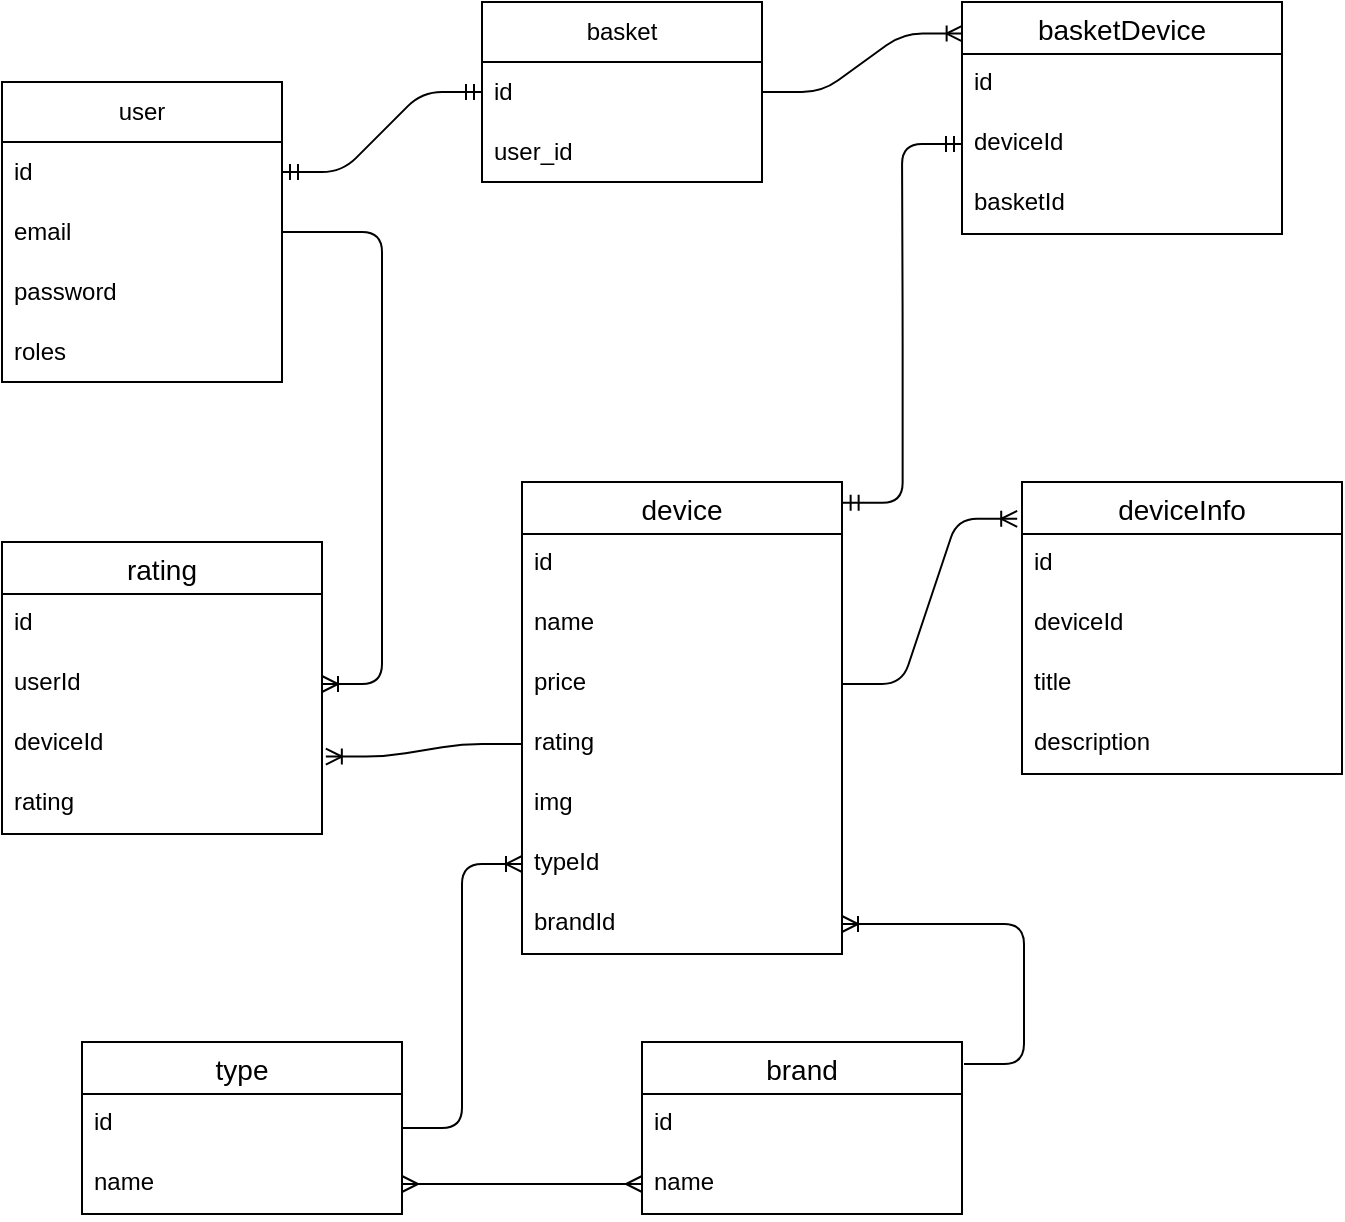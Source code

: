 <mxfile version="21.2.1" type="github">
  <diagram name="Страница 1" id="thOpk9RJh2J_s7iEtzKq">
    <mxGraphModel dx="2304" dy="860" grid="1" gridSize="10" guides="1" tooltips="1" connect="1" arrows="1" fold="1" page="1" pageScale="1" pageWidth="1169" pageHeight="827" math="0" shadow="0">
      <root>
        <mxCell id="0" />
        <mxCell id="1" parent="0" />
        <mxCell id="F12x9u6eLu2WkWQMWVk_-1" value="user" style="swimlane;fontStyle=0;childLayout=stackLayout;horizontal=1;startSize=30;horizontalStack=0;resizeParent=1;resizeParentMax=0;resizeLast=0;collapsible=1;marginBottom=0;whiteSpace=wrap;html=1;" vertex="1" parent="1">
          <mxGeometry x="40" y="120" width="140" height="150" as="geometry" />
        </mxCell>
        <mxCell id="F12x9u6eLu2WkWQMWVk_-2" value="id" style="text;strokeColor=none;fillColor=none;align=left;verticalAlign=middle;spacingLeft=4;spacingRight=4;overflow=hidden;points=[[0,0.5],[1,0.5]];portConstraint=eastwest;rotatable=0;whiteSpace=wrap;html=1;" vertex="1" parent="F12x9u6eLu2WkWQMWVk_-1">
          <mxGeometry y="30" width="140" height="30" as="geometry" />
        </mxCell>
        <mxCell id="F12x9u6eLu2WkWQMWVk_-3" value="email" style="text;strokeColor=none;fillColor=none;align=left;verticalAlign=middle;spacingLeft=4;spacingRight=4;overflow=hidden;points=[[0,0.5],[1,0.5]];portConstraint=eastwest;rotatable=0;whiteSpace=wrap;html=1;" vertex="1" parent="F12x9u6eLu2WkWQMWVk_-1">
          <mxGeometry y="60" width="140" height="30" as="geometry" />
        </mxCell>
        <mxCell id="F12x9u6eLu2WkWQMWVk_-4" value="password" style="text;strokeColor=none;fillColor=none;align=left;verticalAlign=middle;spacingLeft=4;spacingRight=4;overflow=hidden;points=[[0,0.5],[1,0.5]];portConstraint=eastwest;rotatable=0;whiteSpace=wrap;html=1;" vertex="1" parent="F12x9u6eLu2WkWQMWVk_-1">
          <mxGeometry y="90" width="140" height="30" as="geometry" />
        </mxCell>
        <mxCell id="F12x9u6eLu2WkWQMWVk_-5" value="roles" style="text;strokeColor=none;fillColor=none;align=left;verticalAlign=middle;spacingLeft=4;spacingRight=4;overflow=hidden;points=[[0,0.5],[1,0.5]];portConstraint=eastwest;rotatable=0;whiteSpace=wrap;html=1;" vertex="1" parent="F12x9u6eLu2WkWQMWVk_-1">
          <mxGeometry y="120" width="140" height="30" as="geometry" />
        </mxCell>
        <mxCell id="F12x9u6eLu2WkWQMWVk_-6" value="basket" style="swimlane;fontStyle=0;childLayout=stackLayout;horizontal=1;startSize=30;horizontalStack=0;resizeParent=1;resizeParentMax=0;resizeLast=0;collapsible=1;marginBottom=0;whiteSpace=wrap;html=1;" vertex="1" parent="1">
          <mxGeometry x="280" y="80" width="140" height="90" as="geometry" />
        </mxCell>
        <mxCell id="F12x9u6eLu2WkWQMWVk_-7" value="id" style="text;strokeColor=none;fillColor=none;align=left;verticalAlign=middle;spacingLeft=4;spacingRight=4;overflow=hidden;points=[[0,0.5],[1,0.5]];portConstraint=eastwest;rotatable=0;whiteSpace=wrap;html=1;" vertex="1" parent="F12x9u6eLu2WkWQMWVk_-6">
          <mxGeometry y="30" width="140" height="30" as="geometry" />
        </mxCell>
        <mxCell id="F12x9u6eLu2WkWQMWVk_-8" value="user_id" style="text;strokeColor=none;fillColor=none;align=left;verticalAlign=middle;spacingLeft=4;spacingRight=4;overflow=hidden;points=[[0,0.5],[1,0.5]];portConstraint=eastwest;rotatable=0;whiteSpace=wrap;html=1;" vertex="1" parent="F12x9u6eLu2WkWQMWVk_-6">
          <mxGeometry y="60" width="140" height="30" as="geometry" />
        </mxCell>
        <mxCell id="F12x9u6eLu2WkWQMWVk_-10" value="" style="edgeStyle=entityRelationEdgeStyle;fontSize=12;html=1;endArrow=ERmandOne;startArrow=ERmandOne;rounded=1;exitX=1;exitY=0.5;exitDx=0;exitDy=0;entryX=0;entryY=0.5;entryDx=0;entryDy=0;" edge="1" parent="1" source="F12x9u6eLu2WkWQMWVk_-2" target="F12x9u6eLu2WkWQMWVk_-7">
          <mxGeometry width="100" height="100" relative="1" as="geometry">
            <mxPoint x="360" y="340" as="sourcePoint" />
            <mxPoint x="460" y="240" as="targetPoint" />
          </mxGeometry>
        </mxCell>
        <mxCell id="F12x9u6eLu2WkWQMWVk_-24" value="device" style="swimlane;fontStyle=0;childLayout=stackLayout;horizontal=1;startSize=26;horizontalStack=0;resizeParent=1;resizeParentMax=0;resizeLast=0;collapsible=1;marginBottom=0;align=center;fontSize=14;" vertex="1" parent="1">
          <mxGeometry x="300" y="320" width="160" height="236" as="geometry" />
        </mxCell>
        <mxCell id="F12x9u6eLu2WkWQMWVk_-25" value="id" style="text;strokeColor=none;fillColor=none;spacingLeft=4;spacingRight=4;overflow=hidden;rotatable=0;points=[[0,0.5],[1,0.5]];portConstraint=eastwest;fontSize=12;whiteSpace=wrap;html=1;" vertex="1" parent="F12x9u6eLu2WkWQMWVk_-24">
          <mxGeometry y="26" width="160" height="30" as="geometry" />
        </mxCell>
        <mxCell id="F12x9u6eLu2WkWQMWVk_-26" value="name" style="text;strokeColor=none;fillColor=none;spacingLeft=4;spacingRight=4;overflow=hidden;rotatable=0;points=[[0,0.5],[1,0.5]];portConstraint=eastwest;fontSize=12;whiteSpace=wrap;html=1;" vertex="1" parent="F12x9u6eLu2WkWQMWVk_-24">
          <mxGeometry y="56" width="160" height="30" as="geometry" />
        </mxCell>
        <mxCell id="F12x9u6eLu2WkWQMWVk_-32" value="price" style="text;strokeColor=none;fillColor=none;spacingLeft=4;spacingRight=4;overflow=hidden;rotatable=0;points=[[0,0.5],[1,0.5]];portConstraint=eastwest;fontSize=12;whiteSpace=wrap;html=1;" vertex="1" parent="F12x9u6eLu2WkWQMWVk_-24">
          <mxGeometry y="86" width="160" height="30" as="geometry" />
        </mxCell>
        <mxCell id="F12x9u6eLu2WkWQMWVk_-29" value="rating" style="text;strokeColor=none;fillColor=none;spacingLeft=4;spacingRight=4;overflow=hidden;rotatable=0;points=[[0,0.5],[1,0.5]];portConstraint=eastwest;fontSize=12;whiteSpace=wrap;html=1;" vertex="1" parent="F12x9u6eLu2WkWQMWVk_-24">
          <mxGeometry y="116" width="160" height="30" as="geometry" />
        </mxCell>
        <mxCell id="F12x9u6eLu2WkWQMWVk_-27" value="img" style="text;strokeColor=none;fillColor=none;spacingLeft=4;spacingRight=4;overflow=hidden;rotatable=0;points=[[0,0.5],[1,0.5]];portConstraint=eastwest;fontSize=12;whiteSpace=wrap;html=1;" vertex="1" parent="F12x9u6eLu2WkWQMWVk_-24">
          <mxGeometry y="146" width="160" height="30" as="geometry" />
        </mxCell>
        <mxCell id="F12x9u6eLu2WkWQMWVk_-31" value="typeId" style="text;strokeColor=none;fillColor=none;spacingLeft=4;spacingRight=4;overflow=hidden;rotatable=0;points=[[0,0.5],[1,0.5]];portConstraint=eastwest;fontSize=12;whiteSpace=wrap;html=1;" vertex="1" parent="F12x9u6eLu2WkWQMWVk_-24">
          <mxGeometry y="176" width="160" height="30" as="geometry" />
        </mxCell>
        <mxCell id="F12x9u6eLu2WkWQMWVk_-30" value="brandId" style="text;strokeColor=none;fillColor=none;spacingLeft=4;spacingRight=4;overflow=hidden;rotatable=0;points=[[0,0.5],[1,0.5]];portConstraint=eastwest;fontSize=12;whiteSpace=wrap;html=1;" vertex="1" parent="F12x9u6eLu2WkWQMWVk_-24">
          <mxGeometry y="206" width="160" height="30" as="geometry" />
        </mxCell>
        <mxCell id="F12x9u6eLu2WkWQMWVk_-33" value="type" style="swimlane;fontStyle=0;childLayout=stackLayout;horizontal=1;startSize=26;horizontalStack=0;resizeParent=1;resizeParentMax=0;resizeLast=0;collapsible=1;marginBottom=0;align=center;fontSize=14;" vertex="1" parent="1">
          <mxGeometry x="80" y="600" width="160" height="86" as="geometry" />
        </mxCell>
        <mxCell id="F12x9u6eLu2WkWQMWVk_-34" value="id" style="text;strokeColor=none;fillColor=none;spacingLeft=4;spacingRight=4;overflow=hidden;rotatable=0;points=[[0,0.5],[1,0.5]];portConstraint=eastwest;fontSize=12;whiteSpace=wrap;html=1;" vertex="1" parent="F12x9u6eLu2WkWQMWVk_-33">
          <mxGeometry y="26" width="160" height="30" as="geometry" />
        </mxCell>
        <mxCell id="F12x9u6eLu2WkWQMWVk_-35" value="name" style="text;strokeColor=none;fillColor=none;spacingLeft=4;spacingRight=4;overflow=hidden;rotatable=0;points=[[0,0.5],[1,0.5]];portConstraint=eastwest;fontSize=12;whiteSpace=wrap;html=1;" vertex="1" parent="F12x9u6eLu2WkWQMWVk_-33">
          <mxGeometry y="56" width="160" height="30" as="geometry" />
        </mxCell>
        <mxCell id="F12x9u6eLu2WkWQMWVk_-41" value="" style="edgeStyle=entityRelationEdgeStyle;fontSize=12;html=1;endArrow=ERoneToMany;rounded=1;entryX=0;entryY=0.5;entryDx=0;entryDy=0;" edge="1" parent="1" source="F12x9u6eLu2WkWQMWVk_-33" target="F12x9u6eLu2WkWQMWVk_-31">
          <mxGeometry width="100" height="100" relative="1" as="geometry">
            <mxPoint x="150" y="580" as="sourcePoint" />
            <mxPoint x="240" y="510" as="targetPoint" />
          </mxGeometry>
        </mxCell>
        <mxCell id="F12x9u6eLu2WkWQMWVk_-45" value="" style="edgeStyle=entityRelationEdgeStyle;fontSize=12;html=1;endArrow=ERoneToMany;rounded=1;entryX=1;entryY=0.5;entryDx=0;entryDy=0;" edge="1" parent="1" target="F12x9u6eLu2WkWQMWVk_-30">
          <mxGeometry width="100" height="100" relative="1" as="geometry">
            <mxPoint x="521" y="611" as="sourcePoint" />
            <mxPoint x="260" y="541" as="targetPoint" />
          </mxGeometry>
        </mxCell>
        <mxCell id="F12x9u6eLu2WkWQMWVk_-52" value="" style="edgeStyle=entityRelationEdgeStyle;fontSize=12;html=1;endArrow=ERmany;startArrow=ERmany;rounded=0;exitX=1;exitY=0.5;exitDx=0;exitDy=0;entryX=0;entryY=0.5;entryDx=0;entryDy=0;" edge="1" parent="1" source="F12x9u6eLu2WkWQMWVk_-35" target="F12x9u6eLu2WkWQMWVk_-56">
          <mxGeometry width="100" height="100" relative="1" as="geometry">
            <mxPoint x="60" y="580" as="sourcePoint" />
            <mxPoint x="390" y="671" as="targetPoint" />
          </mxGeometry>
        </mxCell>
        <mxCell id="F12x9u6eLu2WkWQMWVk_-54" value="brand" style="swimlane;fontStyle=0;childLayout=stackLayout;horizontal=1;startSize=26;horizontalStack=0;resizeParent=1;resizeParentMax=0;resizeLast=0;collapsible=1;marginBottom=0;align=center;fontSize=14;" vertex="1" parent="1">
          <mxGeometry x="360" y="600" width="160" height="86" as="geometry" />
        </mxCell>
        <mxCell id="F12x9u6eLu2WkWQMWVk_-55" value="id" style="text;strokeColor=none;fillColor=none;spacingLeft=4;spacingRight=4;overflow=hidden;rotatable=0;points=[[0,0.5],[1,0.5]];portConstraint=eastwest;fontSize=12;whiteSpace=wrap;html=1;" vertex="1" parent="F12x9u6eLu2WkWQMWVk_-54">
          <mxGeometry y="26" width="160" height="30" as="geometry" />
        </mxCell>
        <mxCell id="F12x9u6eLu2WkWQMWVk_-56" value="name" style="text;strokeColor=none;fillColor=none;spacingLeft=4;spacingRight=4;overflow=hidden;rotatable=0;points=[[0,0.5],[1,0.5]];portConstraint=eastwest;fontSize=12;whiteSpace=wrap;html=1;" vertex="1" parent="F12x9u6eLu2WkWQMWVk_-54">
          <mxGeometry y="56" width="160" height="30" as="geometry" />
        </mxCell>
        <mxCell id="F12x9u6eLu2WkWQMWVk_-57" value="deviceInfo" style="swimlane;fontStyle=0;childLayout=stackLayout;horizontal=1;startSize=26;horizontalStack=0;resizeParent=1;resizeParentMax=0;resizeLast=0;collapsible=1;marginBottom=0;align=center;fontSize=14;fillStyle=auto;" vertex="1" parent="1">
          <mxGeometry x="550" y="320" width="160" height="146" as="geometry" />
        </mxCell>
        <mxCell id="F12x9u6eLu2WkWQMWVk_-58" value="id" style="text;strokeColor=none;fillColor=none;spacingLeft=4;spacingRight=4;overflow=hidden;rotatable=0;points=[[0,0.5],[1,0.5]];portConstraint=eastwest;fontSize=12;whiteSpace=wrap;html=1;" vertex="1" parent="F12x9u6eLu2WkWQMWVk_-57">
          <mxGeometry y="26" width="160" height="30" as="geometry" />
        </mxCell>
        <mxCell id="F12x9u6eLu2WkWQMWVk_-59" value="deviceId" style="text;strokeColor=none;fillColor=none;spacingLeft=4;spacingRight=4;overflow=hidden;rotatable=0;points=[[0,0.5],[1,0.5]];portConstraint=eastwest;fontSize=12;whiteSpace=wrap;html=1;" vertex="1" parent="F12x9u6eLu2WkWQMWVk_-57">
          <mxGeometry y="56" width="160" height="30" as="geometry" />
        </mxCell>
        <mxCell id="F12x9u6eLu2WkWQMWVk_-60" value="title" style="text;strokeColor=none;fillColor=none;spacingLeft=4;spacingRight=4;overflow=hidden;rotatable=0;points=[[0,0.5],[1,0.5]];portConstraint=eastwest;fontSize=12;whiteSpace=wrap;html=1;" vertex="1" parent="F12x9u6eLu2WkWQMWVk_-57">
          <mxGeometry y="86" width="160" height="30" as="geometry" />
        </mxCell>
        <mxCell id="F12x9u6eLu2WkWQMWVk_-61" value="description" style="text;strokeColor=none;fillColor=none;spacingLeft=4;spacingRight=4;overflow=hidden;rotatable=0;points=[[0,0.5],[1,0.5]];portConstraint=eastwest;fontSize=12;whiteSpace=wrap;html=1;" vertex="1" parent="F12x9u6eLu2WkWQMWVk_-57">
          <mxGeometry y="116" width="160" height="30" as="geometry" />
        </mxCell>
        <mxCell id="F12x9u6eLu2WkWQMWVk_-62" value="" style="edgeStyle=entityRelationEdgeStyle;fontSize=12;html=1;endArrow=ERoneToMany;rounded=1;entryX=-0.015;entryY=0.126;entryDx=0;entryDy=0;entryPerimeter=0;exitX=1;exitY=0.5;exitDx=0;exitDy=0;" edge="1" parent="1" source="F12x9u6eLu2WkWQMWVk_-32" target="F12x9u6eLu2WkWQMWVk_-57">
          <mxGeometry width="100" height="100" relative="1" as="geometry">
            <mxPoint x="300" y="460" as="sourcePoint" />
            <mxPoint x="400" y="360" as="targetPoint" />
          </mxGeometry>
        </mxCell>
        <mxCell id="F12x9u6eLu2WkWQMWVk_-63" value="basketDevice" style="swimlane;fontStyle=0;childLayout=stackLayout;horizontal=1;startSize=26;horizontalStack=0;resizeParent=1;resizeParentMax=0;resizeLast=0;collapsible=1;marginBottom=0;align=center;fontSize=14;" vertex="1" parent="1">
          <mxGeometry x="520" y="80" width="160" height="116" as="geometry" />
        </mxCell>
        <mxCell id="F12x9u6eLu2WkWQMWVk_-64" value="id" style="text;strokeColor=none;fillColor=none;spacingLeft=4;spacingRight=4;overflow=hidden;rotatable=0;points=[[0,0.5],[1,0.5]];portConstraint=eastwest;fontSize=12;whiteSpace=wrap;html=1;" vertex="1" parent="F12x9u6eLu2WkWQMWVk_-63">
          <mxGeometry y="26" width="160" height="30" as="geometry" />
        </mxCell>
        <mxCell id="F12x9u6eLu2WkWQMWVk_-65" value="deviceId" style="text;strokeColor=none;fillColor=none;spacingLeft=4;spacingRight=4;overflow=hidden;rotatable=0;points=[[0,0.5],[1,0.5]];portConstraint=eastwest;fontSize=12;whiteSpace=wrap;html=1;" vertex="1" parent="F12x9u6eLu2WkWQMWVk_-63">
          <mxGeometry y="56" width="160" height="30" as="geometry" />
        </mxCell>
        <mxCell id="F12x9u6eLu2WkWQMWVk_-66" value="basketId" style="text;strokeColor=none;fillColor=none;spacingLeft=4;spacingRight=4;overflow=hidden;rotatable=0;points=[[0,0.5],[1,0.5]];portConstraint=eastwest;fontSize=12;whiteSpace=wrap;html=1;" vertex="1" parent="F12x9u6eLu2WkWQMWVk_-63">
          <mxGeometry y="86" width="160" height="30" as="geometry" />
        </mxCell>
        <mxCell id="F12x9u6eLu2WkWQMWVk_-67" value="" style="edgeStyle=entityRelationEdgeStyle;fontSize=12;html=1;endArrow=ERoneToMany;entryX=0.002;entryY=0.136;entryDx=0;entryDy=0;entryPerimeter=0;rounded=1;" edge="1" parent="1" source="F12x9u6eLu2WkWQMWVk_-7" target="F12x9u6eLu2WkWQMWVk_-63">
          <mxGeometry width="100" height="100" relative="1" as="geometry">
            <mxPoint x="340" y="460" as="sourcePoint" />
            <mxPoint x="510" y="92" as="targetPoint" />
          </mxGeometry>
        </mxCell>
        <mxCell id="F12x9u6eLu2WkWQMWVk_-68" value="" style="edgeStyle=entityRelationEdgeStyle;fontSize=12;html=1;endArrow=ERmandOne;startArrow=ERmandOne;entryX=0;entryY=0.5;entryDx=0;entryDy=0;exitX=1.002;exitY=0.044;exitDx=0;exitDy=0;exitPerimeter=0;rounded=1;" edge="1" parent="1" source="F12x9u6eLu2WkWQMWVk_-24" target="F12x9u6eLu2WkWQMWVk_-65">
          <mxGeometry width="100" height="100" relative="1" as="geometry">
            <mxPoint x="410" y="360" as="sourcePoint" />
            <mxPoint x="510" y="260" as="targetPoint" />
          </mxGeometry>
        </mxCell>
        <mxCell id="F12x9u6eLu2WkWQMWVk_-69" value="rating" style="swimlane;fontStyle=0;childLayout=stackLayout;horizontal=1;startSize=26;horizontalStack=0;resizeParent=1;resizeParentMax=0;resizeLast=0;collapsible=1;marginBottom=0;align=center;fontSize=14;" vertex="1" parent="1">
          <mxGeometry x="40" y="350" width="160" height="146" as="geometry" />
        </mxCell>
        <mxCell id="F12x9u6eLu2WkWQMWVk_-70" value="id" style="text;strokeColor=none;fillColor=none;spacingLeft=4;spacingRight=4;overflow=hidden;rotatable=0;points=[[0,0.5],[1,0.5]];portConstraint=eastwest;fontSize=12;whiteSpace=wrap;html=1;" vertex="1" parent="F12x9u6eLu2WkWQMWVk_-69">
          <mxGeometry y="26" width="160" height="30" as="geometry" />
        </mxCell>
        <mxCell id="F12x9u6eLu2WkWQMWVk_-71" value="userId" style="text;strokeColor=none;fillColor=none;spacingLeft=4;spacingRight=4;overflow=hidden;rotatable=0;points=[[0,0.5],[1,0.5]];portConstraint=eastwest;fontSize=12;whiteSpace=wrap;html=1;" vertex="1" parent="F12x9u6eLu2WkWQMWVk_-69">
          <mxGeometry y="56" width="160" height="30" as="geometry" />
        </mxCell>
        <mxCell id="F12x9u6eLu2WkWQMWVk_-72" value="deviceId" style="text;strokeColor=none;fillColor=none;spacingLeft=4;spacingRight=4;overflow=hidden;rotatable=0;points=[[0,0.5],[1,0.5]];portConstraint=eastwest;fontSize=12;whiteSpace=wrap;html=1;" vertex="1" parent="F12x9u6eLu2WkWQMWVk_-69">
          <mxGeometry y="86" width="160" height="30" as="geometry" />
        </mxCell>
        <mxCell id="F12x9u6eLu2WkWQMWVk_-73" value="rating" style="text;strokeColor=none;fillColor=none;spacingLeft=4;spacingRight=4;overflow=hidden;rotatable=0;points=[[0,0.5],[1,0.5]];portConstraint=eastwest;fontSize=12;whiteSpace=wrap;html=1;" vertex="1" parent="F12x9u6eLu2WkWQMWVk_-69">
          <mxGeometry y="116" width="160" height="30" as="geometry" />
        </mxCell>
        <mxCell id="F12x9u6eLu2WkWQMWVk_-75" value="" style="edgeStyle=entityRelationEdgeStyle;fontSize=12;html=1;endArrow=ERoneToMany;rounded=1;" edge="1" parent="1" source="F12x9u6eLu2WkWQMWVk_-3" target="F12x9u6eLu2WkWQMWVk_-71">
          <mxGeometry width="100" height="100" relative="1" as="geometry">
            <mxPoint x="410" y="280" as="sourcePoint" />
            <mxPoint x="510" y="180" as="targetPoint" />
          </mxGeometry>
        </mxCell>
        <mxCell id="F12x9u6eLu2WkWQMWVk_-76" value="" style="edgeStyle=entityRelationEdgeStyle;fontSize=12;html=1;endArrow=ERoneToMany;rounded=1;entryX=1.012;entryY=0.71;entryDx=0;entryDy=0;entryPerimeter=0;exitX=0;exitY=0.5;exitDx=0;exitDy=0;" edge="1" parent="1" source="F12x9u6eLu2WkWQMWVk_-29" target="F12x9u6eLu2WkWQMWVk_-72">
          <mxGeometry width="100" height="100" relative="1" as="geometry">
            <mxPoint x="290" y="440" as="sourcePoint" />
            <mxPoint x="520" y="350" as="targetPoint" />
          </mxGeometry>
        </mxCell>
      </root>
    </mxGraphModel>
  </diagram>
</mxfile>
